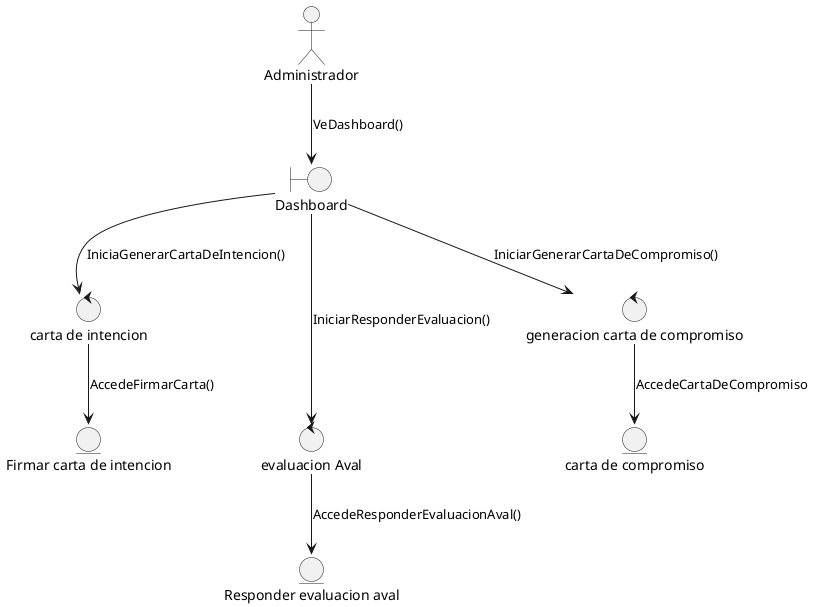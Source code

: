 @startuml DiagramaDeColaboracionDeDashboarAdministrador

:Administrador: as administrador


control "carta de intencion" as firmar
control "evaluacion Aval" as responder
control "generacion carta de compromiso" as Generar

boundary "Dashboard" as dashboard
entity "Firmar carta de intencion" as carta
entity "Responder evaluacion aval" as aval
entity "carta de compromiso" as carta_compromiso



administrador --> dashboard: "VeDashboard()"
dashboard --> firmar : "IniciaGenerarCartaDeIntencion()"
dashboard ---> responder : "IniciarResponderEvaluacion()"
dashboard--> Generar : "IniciarGenerarCartaDeCompromiso()"

firmar--> carta : "AccedeFirmarCarta()"
responder --> aval : "AccedeResponderEvaluacionAval()"
Generar --> carta_compromiso : "AccedeCartaDeCompromiso"






@enduml